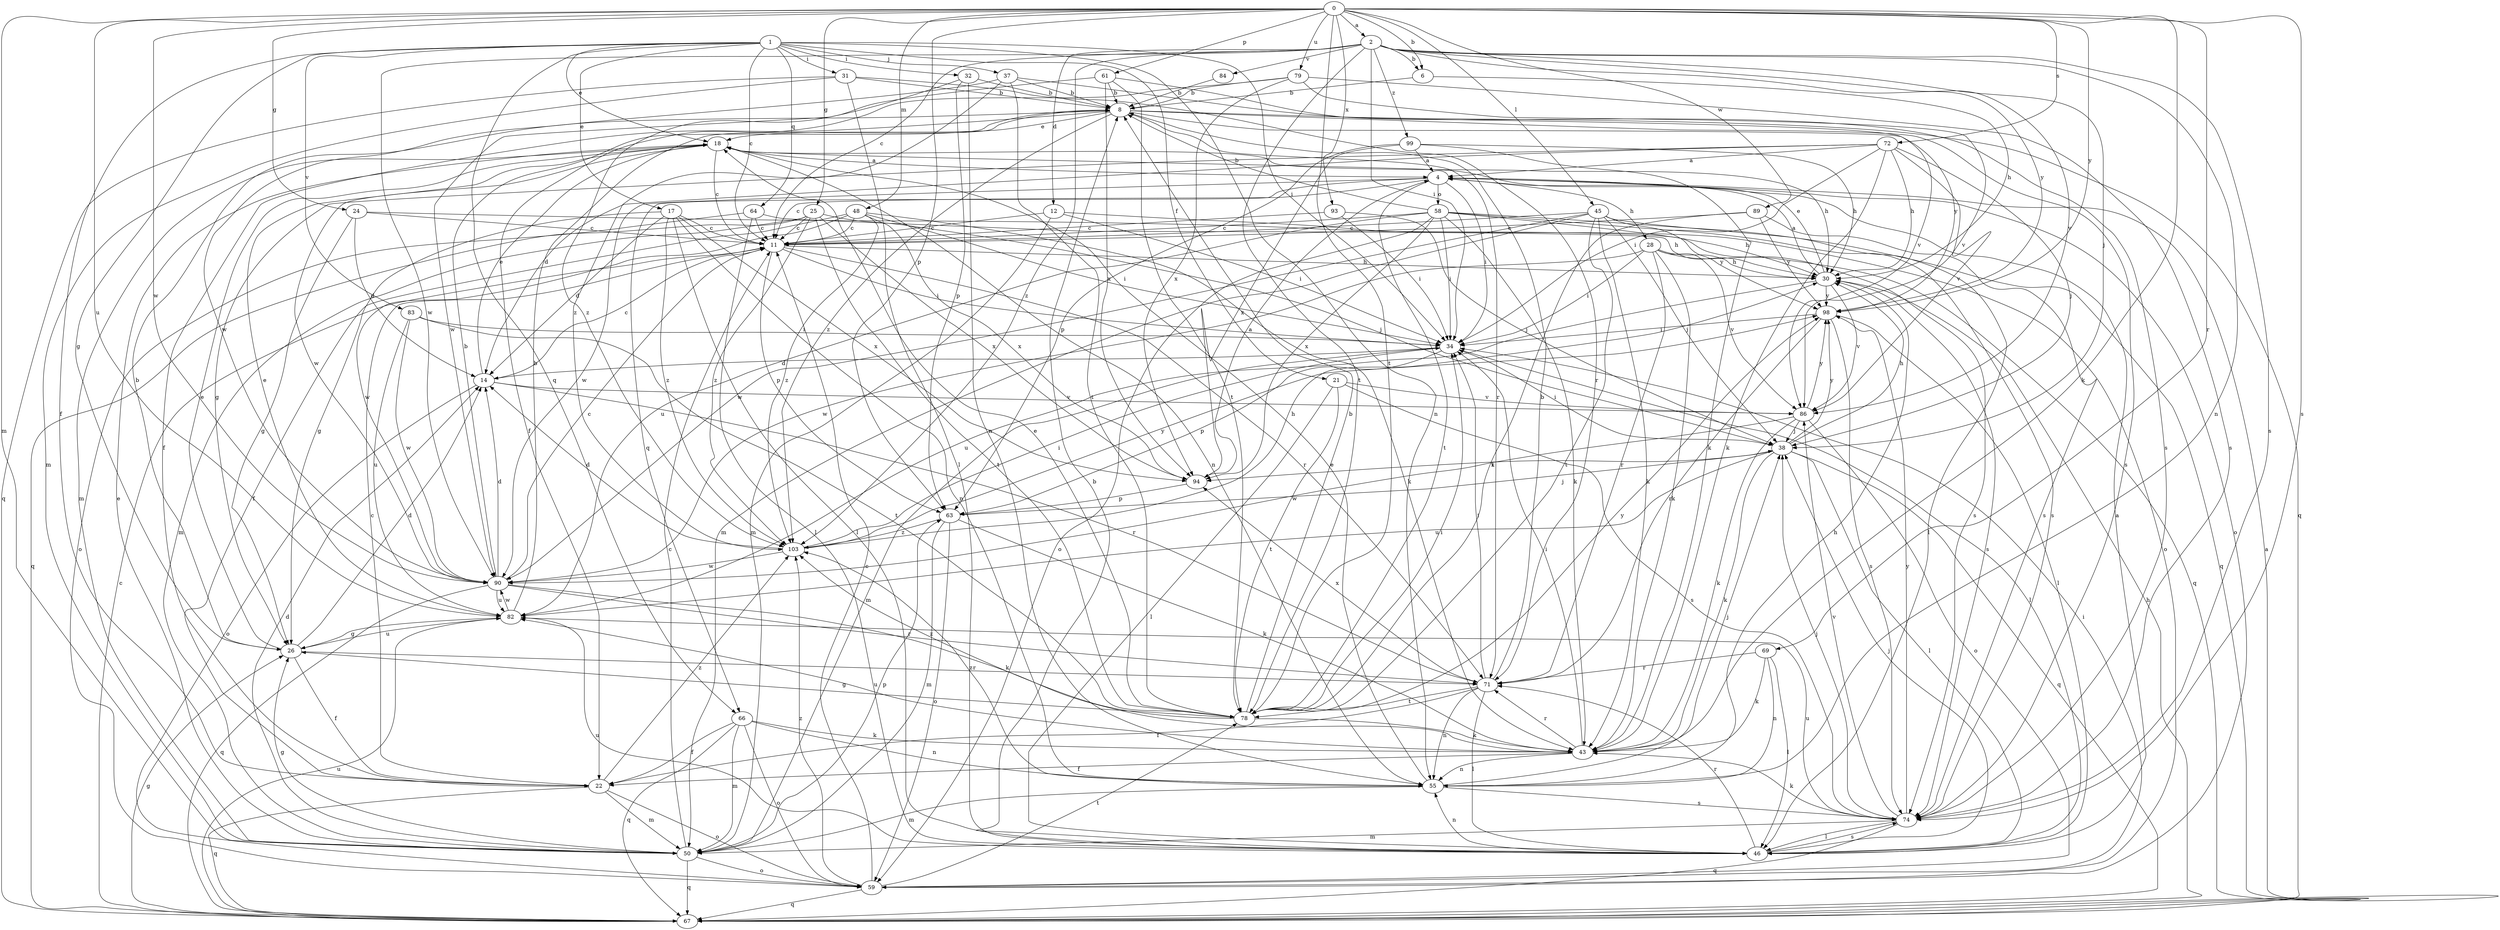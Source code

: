 strict digraph  {
0;
1;
2;
4;
6;
8;
11;
12;
14;
17;
18;
21;
22;
24;
25;
26;
28;
30;
31;
32;
34;
37;
38;
43;
45;
46;
48;
50;
55;
58;
59;
61;
63;
64;
66;
67;
69;
71;
72;
74;
78;
79;
82;
83;
84;
86;
89;
90;
93;
94;
98;
99;
103;
0 -> 2  [label=a];
0 -> 6  [label=b];
0 -> 24  [label=g];
0 -> 25  [label=g];
0 -> 43  [label=k];
0 -> 45  [label=l];
0 -> 48  [label=m];
0 -> 50  [label=m];
0 -> 61  [label=p];
0 -> 63  [label=p];
0 -> 69  [label=r];
0 -> 72  [label=s];
0 -> 74  [label=s];
0 -> 78  [label=t];
0 -> 79  [label=u];
0 -> 82  [label=u];
0 -> 89  [label=w];
0 -> 90  [label=w];
0 -> 93  [label=x];
0 -> 98  [label=y];
1 -> 11  [label=c];
1 -> 17  [label=e];
1 -> 18  [label=e];
1 -> 21  [label=f];
1 -> 22  [label=f];
1 -> 26  [label=g];
1 -> 31  [label=i];
1 -> 32  [label=i];
1 -> 34  [label=i];
1 -> 37  [label=j];
1 -> 55  [label=n];
1 -> 64  [label=q];
1 -> 66  [label=q];
1 -> 83  [label=v];
2 -> 6  [label=b];
2 -> 11  [label=c];
2 -> 12  [label=d];
2 -> 34  [label=i];
2 -> 38  [label=j];
2 -> 55  [label=n];
2 -> 74  [label=s];
2 -> 78  [label=t];
2 -> 84  [label=v];
2 -> 86  [label=v];
2 -> 90  [label=w];
2 -> 98  [label=y];
2 -> 99  [label=z];
2 -> 103  [label=z];
4 -> 11  [label=c];
4 -> 28  [label=h];
4 -> 34  [label=i];
4 -> 58  [label=o];
4 -> 59  [label=o];
4 -> 66  [label=q];
4 -> 78  [label=t];
4 -> 90  [label=w];
6 -> 8  [label=b];
6 -> 30  [label=h];
8 -> 18  [label=e];
8 -> 22  [label=f];
8 -> 67  [label=q];
8 -> 71  [label=r];
8 -> 74  [label=s];
8 -> 98  [label=y];
8 -> 103  [label=z];
11 -> 30  [label=h];
11 -> 34  [label=i];
11 -> 63  [label=p];
11 -> 71  [label=r];
12 -> 11  [label=c];
12 -> 34  [label=i];
12 -> 50  [label=m];
12 -> 59  [label=o];
14 -> 11  [label=c];
14 -> 18  [label=e];
14 -> 59  [label=o];
14 -> 71  [label=r];
14 -> 86  [label=v];
17 -> 11  [label=c];
17 -> 14  [label=d];
17 -> 26  [label=g];
17 -> 46  [label=l];
17 -> 55  [label=n];
17 -> 94  [label=x];
17 -> 103  [label=z];
18 -> 4  [label=a];
18 -> 11  [label=c];
18 -> 30  [label=h];
18 -> 50  [label=m];
18 -> 55  [label=n];
18 -> 90  [label=w];
21 -> 46  [label=l];
21 -> 74  [label=s];
21 -> 78  [label=t];
21 -> 86  [label=v];
22 -> 11  [label=c];
22 -> 50  [label=m];
22 -> 59  [label=o];
22 -> 67  [label=q];
22 -> 103  [label=z];
24 -> 11  [label=c];
24 -> 14  [label=d];
24 -> 26  [label=g];
24 -> 74  [label=s];
25 -> 11  [label=c];
25 -> 38  [label=j];
25 -> 50  [label=m];
25 -> 67  [label=q];
25 -> 78  [label=t];
25 -> 94  [label=x];
25 -> 103  [label=z];
26 -> 8  [label=b];
26 -> 14  [label=d];
26 -> 18  [label=e];
26 -> 22  [label=f];
26 -> 71  [label=r];
26 -> 82  [label=u];
28 -> 30  [label=h];
28 -> 34  [label=i];
28 -> 43  [label=k];
28 -> 67  [label=q];
28 -> 71  [label=r];
28 -> 86  [label=v];
28 -> 90  [label=w];
30 -> 4  [label=a];
30 -> 18  [label=e];
30 -> 74  [label=s];
30 -> 82  [label=u];
30 -> 86  [label=v];
30 -> 98  [label=y];
31 -> 8  [label=b];
31 -> 46  [label=l];
31 -> 50  [label=m];
31 -> 67  [label=q];
31 -> 71  [label=r];
32 -> 8  [label=b];
32 -> 55  [label=n];
32 -> 63  [label=p];
32 -> 103  [label=z];
34 -> 14  [label=d];
34 -> 46  [label=l];
34 -> 50  [label=m];
34 -> 63  [label=p];
37 -> 8  [label=b];
37 -> 74  [label=s];
37 -> 78  [label=t];
37 -> 90  [label=w];
37 -> 103  [label=z];
38 -> 30  [label=h];
38 -> 34  [label=i];
38 -> 43  [label=k];
38 -> 46  [label=l];
38 -> 67  [label=q];
38 -> 82  [label=u];
38 -> 94  [label=x];
38 -> 98  [label=y];
43 -> 22  [label=f];
43 -> 34  [label=i];
43 -> 55  [label=n];
43 -> 71  [label=r];
43 -> 82  [label=u];
45 -> 11  [label=c];
45 -> 38  [label=j];
45 -> 43  [label=k];
45 -> 46  [label=l];
45 -> 50  [label=m];
45 -> 78  [label=t];
45 -> 90  [label=w];
45 -> 98  [label=y];
46 -> 4  [label=a];
46 -> 8  [label=b];
46 -> 38  [label=j];
46 -> 55  [label=n];
46 -> 71  [label=r];
46 -> 74  [label=s];
46 -> 82  [label=u];
48 -> 11  [label=c];
48 -> 22  [label=f];
48 -> 34  [label=i];
48 -> 43  [label=k];
48 -> 90  [label=w];
48 -> 94  [label=x];
48 -> 103  [label=z];
50 -> 11  [label=c];
50 -> 14  [label=d];
50 -> 18  [label=e];
50 -> 26  [label=g];
50 -> 59  [label=o];
50 -> 63  [label=p];
50 -> 67  [label=q];
55 -> 18  [label=e];
55 -> 30  [label=h];
55 -> 38  [label=j];
55 -> 50  [label=m];
55 -> 74  [label=s];
55 -> 103  [label=z];
58 -> 8  [label=b];
58 -> 11  [label=c];
58 -> 30  [label=h];
58 -> 34  [label=i];
58 -> 43  [label=k];
58 -> 59  [label=o];
58 -> 67  [label=q];
58 -> 74  [label=s];
58 -> 82  [label=u];
58 -> 94  [label=x];
59 -> 11  [label=c];
59 -> 34  [label=i];
59 -> 67  [label=q];
59 -> 78  [label=t];
59 -> 103  [label=z];
61 -> 8  [label=b];
61 -> 78  [label=t];
61 -> 86  [label=v];
61 -> 90  [label=w];
61 -> 94  [label=x];
63 -> 38  [label=j];
63 -> 43  [label=k];
63 -> 50  [label=m];
63 -> 59  [label=o];
63 -> 103  [label=z];
64 -> 11  [label=c];
64 -> 30  [label=h];
64 -> 46  [label=l];
64 -> 59  [label=o];
66 -> 22  [label=f];
66 -> 43  [label=k];
66 -> 50  [label=m];
66 -> 55  [label=n];
66 -> 59  [label=o];
66 -> 67  [label=q];
67 -> 4  [label=a];
67 -> 11  [label=c];
67 -> 26  [label=g];
67 -> 30  [label=h];
67 -> 82  [label=u];
69 -> 43  [label=k];
69 -> 46  [label=l];
69 -> 55  [label=n];
69 -> 71  [label=r];
71 -> 8  [label=b];
71 -> 22  [label=f];
71 -> 34  [label=i];
71 -> 46  [label=l];
71 -> 55  [label=n];
71 -> 78  [label=t];
71 -> 94  [label=x];
72 -> 4  [label=a];
72 -> 14  [label=d];
72 -> 26  [label=g];
72 -> 30  [label=h];
72 -> 34  [label=i];
72 -> 38  [label=j];
72 -> 43  [label=k];
72 -> 86  [label=v];
74 -> 38  [label=j];
74 -> 43  [label=k];
74 -> 46  [label=l];
74 -> 50  [label=m];
74 -> 67  [label=q];
74 -> 82  [label=u];
74 -> 86  [label=v];
74 -> 98  [label=y];
78 -> 8  [label=b];
78 -> 18  [label=e];
78 -> 26  [label=g];
78 -> 34  [label=i];
78 -> 43  [label=k];
78 -> 98  [label=y];
78 -> 103  [label=z];
79 -> 8  [label=b];
79 -> 22  [label=f];
79 -> 74  [label=s];
79 -> 86  [label=v];
79 -> 94  [label=x];
82 -> 8  [label=b];
82 -> 18  [label=e];
82 -> 26  [label=g];
82 -> 90  [label=w];
83 -> 34  [label=i];
83 -> 78  [label=t];
83 -> 82  [label=u];
83 -> 90  [label=w];
84 -> 8  [label=b];
86 -> 38  [label=j];
86 -> 43  [label=k];
86 -> 59  [label=o];
86 -> 90  [label=w];
86 -> 98  [label=y];
89 -> 11  [label=c];
89 -> 74  [label=s];
89 -> 78  [label=t];
89 -> 98  [label=y];
90 -> 8  [label=b];
90 -> 11  [label=c];
90 -> 14  [label=d];
90 -> 43  [label=k];
90 -> 67  [label=q];
90 -> 71  [label=r];
90 -> 82  [label=u];
93 -> 11  [label=c];
93 -> 34  [label=i];
93 -> 38  [label=j];
94 -> 4  [label=a];
94 -> 63  [label=p];
98 -> 34  [label=i];
98 -> 46  [label=l];
98 -> 71  [label=r];
98 -> 74  [label=s];
99 -> 4  [label=a];
99 -> 30  [label=h];
99 -> 43  [label=k];
99 -> 63  [label=p];
99 -> 94  [label=x];
103 -> 14  [label=d];
103 -> 30  [label=h];
103 -> 34  [label=i];
103 -> 90  [label=w];
103 -> 98  [label=y];
}
